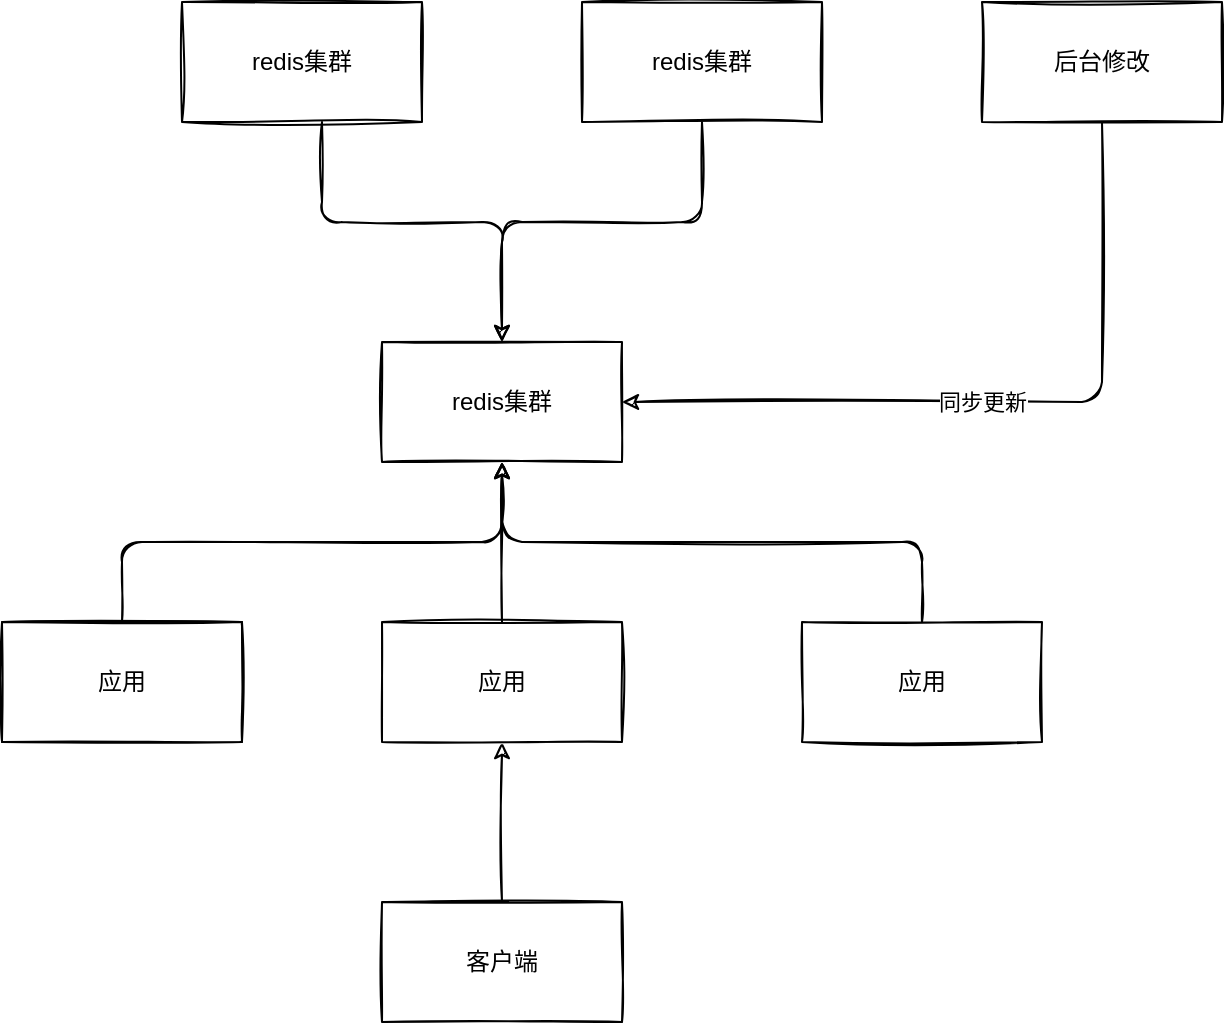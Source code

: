<mxfile version="16.6.6" type="github">
  <diagram id="L_wEp-IH1OTXIy5OqaKt" name="第 1 页">
    <mxGraphModel dx="1209" dy="741" grid="1" gridSize="10" guides="1" tooltips="1" connect="1" arrows="1" fold="1" page="1" pageScale="1" pageWidth="827" pageHeight="1169" math="0" shadow="0">
      <root>
        <mxCell id="0" />
        <mxCell id="1" parent="0" />
        <mxCell id="_I3CRRfn3vOz7CQam63d-2" value="redis集群" style="rounded=0;whiteSpace=wrap;html=1;sketch=1;points=[[0,0,0,0,0],[0,0.25,0,0,0],[0,0.5,0,0,0],[0,0.75,0,0,0],[0,1,0,0,0],[0.25,0,0,0,0],[0.25,1,0,0,0],[0.5,0,0,0,0],[0.5,1,0,0,0],[0.75,0,0,0,0],[0.75,1,0,0,0],[1,0,0,0,0],[1,0.25,0,0,0],[1,0.5,0,0,0],[1,0.75,0,0,0],[1,1,0,0,0]];" parent="1" vertex="1">
          <mxGeometry x="210" y="100" width="120" height="60" as="geometry" />
        </mxCell>
        <mxCell id="_I3CRRfn3vOz7CQam63d-10" value="" style="edgeStyle=orthogonalEdgeStyle;sketch=1;orthogonalLoop=1;jettySize=auto;html=1;entryX=1;entryY=0.5;entryDx=0;entryDy=0;exitX=0.5;exitY=1;exitDx=0;exitDy=0;" parent="1" source="_I3CRRfn3vOz7CQam63d-9" target="_I3CRRfn3vOz7CQam63d-4" edge="1">
          <mxGeometry relative="1" as="geometry" />
        </mxCell>
        <mxCell id="_I3CRRfn3vOz7CQam63d-11" value="同步更新" style="edgeLabel;html=1;align=center;verticalAlign=middle;resizable=0;points=[];" parent="_I3CRRfn3vOz7CQam63d-10" vertex="1" connectable="0">
          <mxGeometry x="0.294" y="-1" relative="1" as="geometry">
            <mxPoint x="46" y="1" as="offset" />
          </mxGeometry>
        </mxCell>
        <mxCell id="_I3CRRfn3vOz7CQam63d-3" value="redis集群" style="rounded=0;whiteSpace=wrap;html=1;sketch=1;" parent="1" vertex="1">
          <mxGeometry x="410" y="100" width="120" height="60" as="geometry" />
        </mxCell>
        <mxCell id="_I3CRRfn3vOz7CQam63d-15" value="" style="edgeStyle=orthogonalEdgeStyle;sketch=1;orthogonalLoop=1;jettySize=auto;html=1;entryX=0.5;entryY=1;entryDx=0;entryDy=0;exitX=0.5;exitY=0;exitDx=0;exitDy=0;" parent="1" source="_I3CRRfn3vOz7CQam63d-16" target="_I3CRRfn3vOz7CQam63d-4" edge="1">
          <mxGeometry relative="1" as="geometry">
            <mxPoint x="420" y="380" as="sourcePoint" />
          </mxGeometry>
        </mxCell>
        <mxCell id="_I3CRRfn3vOz7CQam63d-4" value="redis集群" style="rounded=0;whiteSpace=wrap;html=1;sketch=1;" parent="1" vertex="1">
          <mxGeometry x="310" y="270" width="120" height="60" as="geometry" />
        </mxCell>
        <mxCell id="_I3CRRfn3vOz7CQam63d-7" value="" style="endArrow=classic;html=1;sketch=1;entryX=0.5;entryY=0;entryDx=0;entryDy=0;edgeStyle=orthogonalEdgeStyle;" parent="1" target="_I3CRRfn3vOz7CQam63d-4" edge="1">
          <mxGeometry width="50" height="50" relative="1" as="geometry">
            <mxPoint x="280" y="160" as="sourcePoint" />
            <mxPoint x="330" y="110" as="targetPoint" />
            <Array as="points">
              <mxPoint x="280" y="210" />
              <mxPoint x="370" y="210" />
            </Array>
          </mxGeometry>
        </mxCell>
        <mxCell id="_I3CRRfn3vOz7CQam63d-8" value="" style="endArrow=classic;html=1;sketch=1;exitX=0.5;exitY=1;exitDx=0;exitDy=0;edgeStyle=orthogonalEdgeStyle;" parent="1" source="_I3CRRfn3vOz7CQam63d-3" target="_I3CRRfn3vOz7CQam63d-4" edge="1">
          <mxGeometry width="50" height="50" relative="1" as="geometry">
            <mxPoint x="290" y="170" as="sourcePoint" />
            <mxPoint x="370" y="240" as="targetPoint" />
            <Array as="points">
              <mxPoint x="470" y="210" />
              <mxPoint x="370" y="210" />
            </Array>
          </mxGeometry>
        </mxCell>
        <mxCell id="_I3CRRfn3vOz7CQam63d-9" value="后台修改" style="whiteSpace=wrap;html=1;rounded=0;sketch=1;" parent="1" vertex="1">
          <mxGeometry x="610" y="100" width="120" height="60" as="geometry" />
        </mxCell>
        <mxCell id="_I3CRRfn3vOz7CQam63d-12" value="" style="whiteSpace=wrap;html=1;rounded=0;sketch=1;" parent="1" vertex="1">
          <mxGeometry x="120" y="410" width="120" height="60" as="geometry" />
        </mxCell>
        <mxCell id="_I3CRRfn3vOz7CQam63d-17" value="" style="edgeStyle=orthogonalEdgeStyle;sketch=1;orthogonalLoop=1;jettySize=auto;html=1;exitX=0.5;exitY=0;exitDx=0;exitDy=0;entryX=0.5;entryY=1;entryDx=0;entryDy=0;" parent="1" source="_I3CRRfn3vOz7CQam63d-14" target="_I3CRRfn3vOz7CQam63d-4" edge="1">
          <mxGeometry relative="1" as="geometry" />
        </mxCell>
        <mxCell id="_I3CRRfn3vOz7CQam63d-14" value="应用" style="whiteSpace=wrap;html=1;rounded=0;sketch=1;" parent="1" vertex="1">
          <mxGeometry x="120" y="410" width="120" height="60" as="geometry" />
        </mxCell>
        <mxCell id="_I3CRRfn3vOz7CQam63d-19" value="" style="edgeStyle=orthogonalEdgeStyle;sketch=1;orthogonalLoop=1;jettySize=auto;html=1;entryX=0.5;entryY=1;entryDx=0;entryDy=0;exitX=0.5;exitY=0;exitDx=0;exitDy=0;" parent="1" source="_I3CRRfn3vOz7CQam63d-18" target="_I3CRRfn3vOz7CQam63d-4" edge="1">
          <mxGeometry relative="1" as="geometry" />
        </mxCell>
        <mxCell id="_I3CRRfn3vOz7CQam63d-22" value="" style="edgeStyle=orthogonalEdgeStyle;sketch=1;orthogonalLoop=1;jettySize=auto;html=1;entryX=0.5;entryY=1;entryDx=0;entryDy=0;exitX=0.5;exitY=0;exitDx=0;exitDy=0;" parent="1" source="_I3CRRfn3vOz7CQam63d-21" target="_I3CRRfn3vOz7CQam63d-16" edge="1">
          <mxGeometry relative="1" as="geometry">
            <mxPoint x="480" y="500" as="sourcePoint" />
          </mxGeometry>
        </mxCell>
        <mxCell id="_I3CRRfn3vOz7CQam63d-16" value="&lt;span&gt;应用&lt;/span&gt;" style="whiteSpace=wrap;html=1;rounded=0;sketch=1;" parent="1" vertex="1">
          <mxGeometry x="310" y="410" width="120" height="60" as="geometry" />
        </mxCell>
        <mxCell id="_I3CRRfn3vOz7CQam63d-18" value="&lt;span&gt;应用&lt;/span&gt;" style="whiteSpace=wrap;html=1;rounded=0;sketch=1;" parent="1" vertex="1">
          <mxGeometry x="520" y="410" width="120" height="60" as="geometry" />
        </mxCell>
        <mxCell id="_I3CRRfn3vOz7CQam63d-21" value="&lt;span&gt;客户端&lt;/span&gt;" style="whiteSpace=wrap;html=1;rounded=0;sketch=1;" parent="1" vertex="1">
          <mxGeometry x="310" y="550" width="120" height="60" as="geometry" />
        </mxCell>
      </root>
    </mxGraphModel>
  </diagram>
</mxfile>

